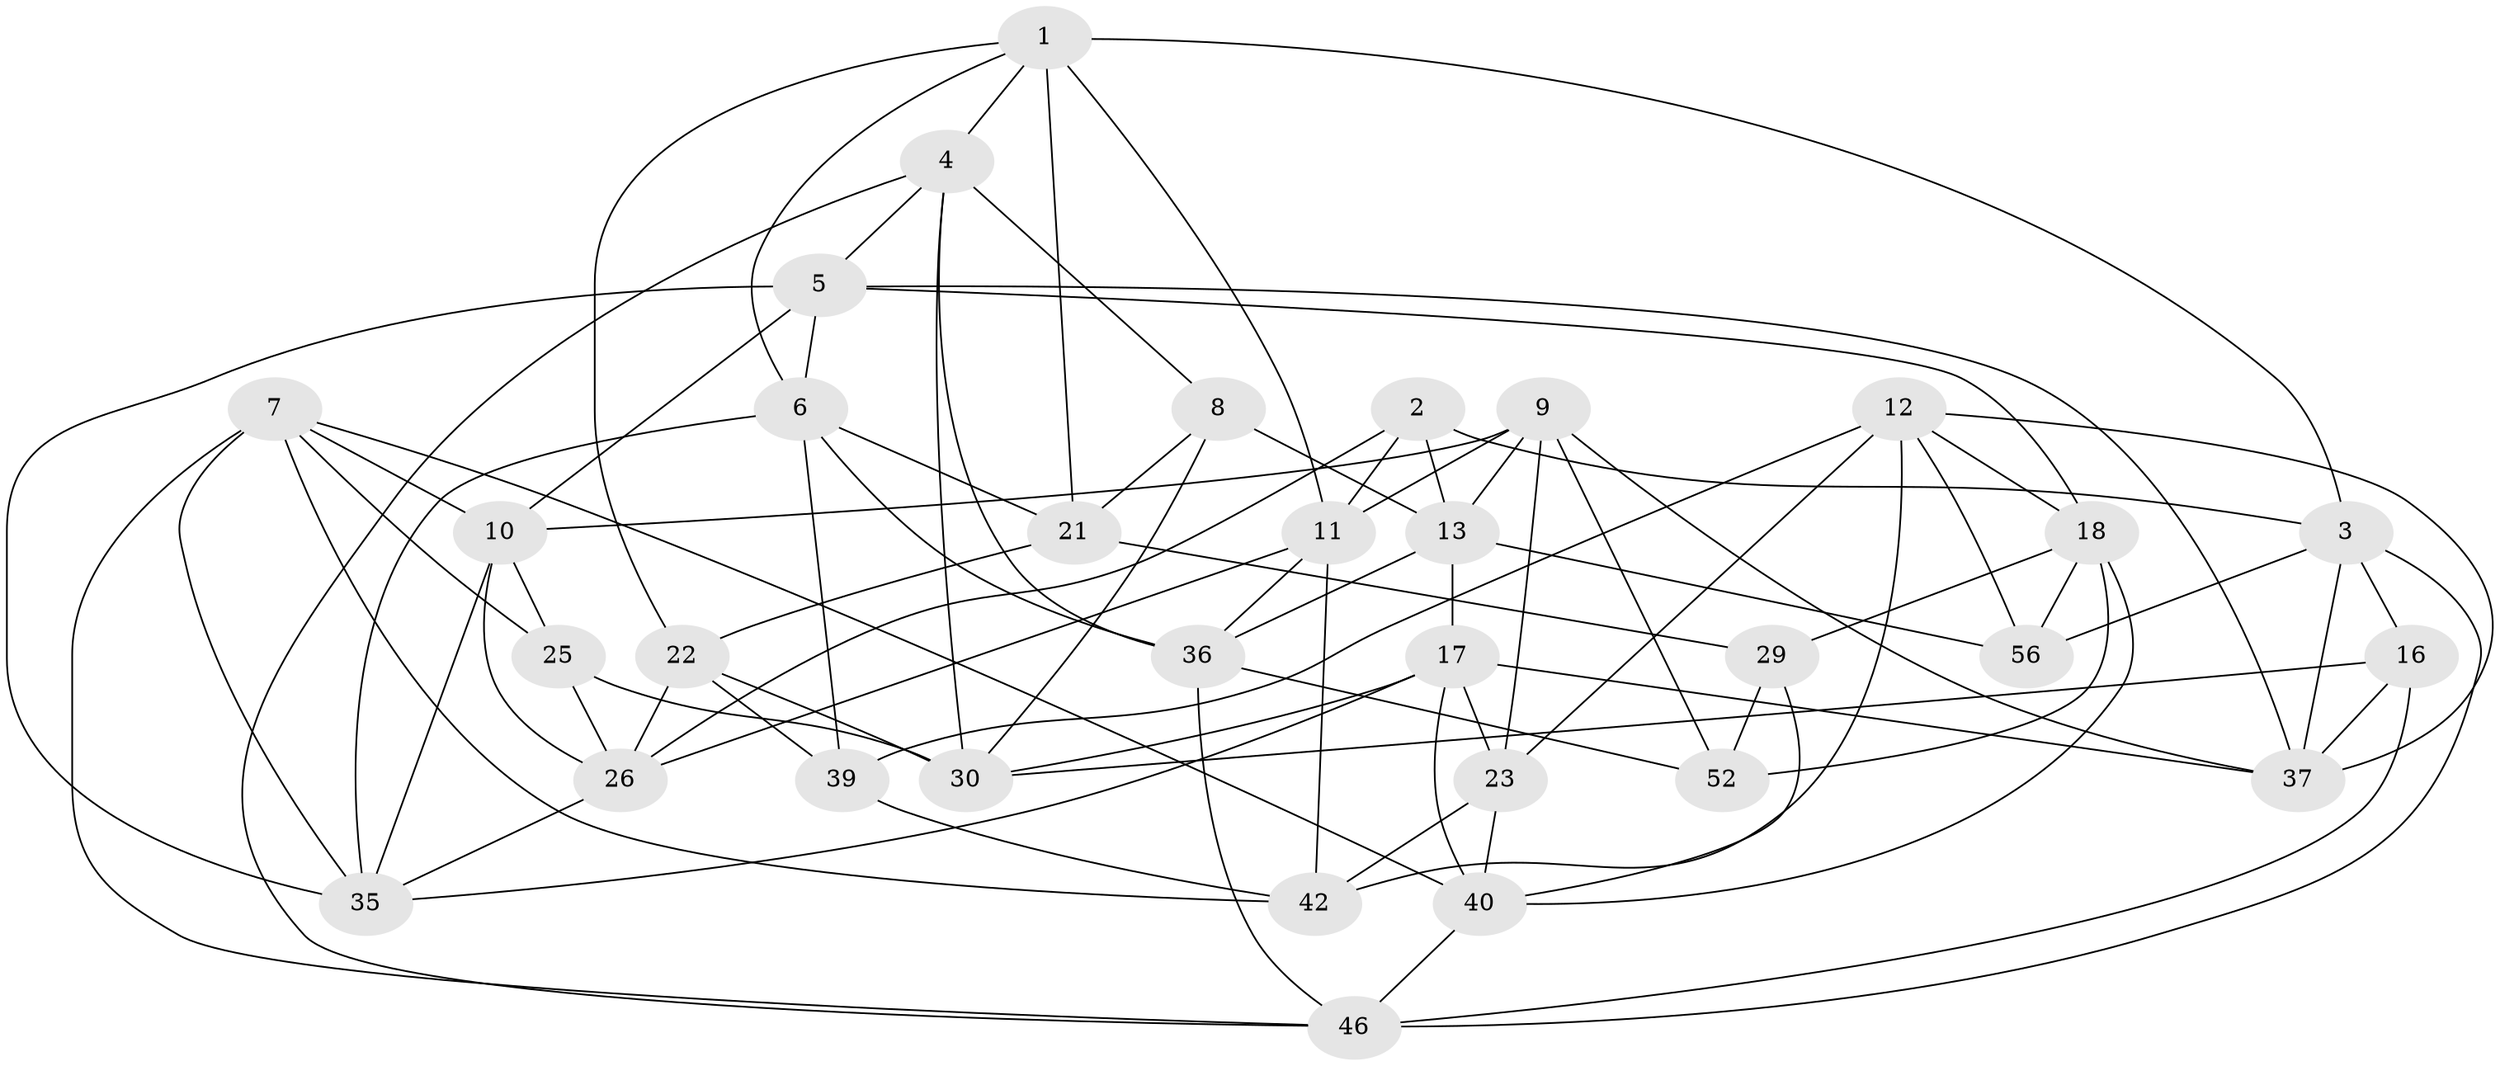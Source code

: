 // Generated by graph-tools (version 1.1) at 2025/52/02/27/25 19:52:29]
// undirected, 32 vertices, 86 edges
graph export_dot {
graph [start="1"]
  node [color=gray90,style=filled];
  1 [super="+15"];
  2;
  3 [super="+19"];
  4 [super="+48"];
  5 [super="+32"];
  6 [super="+50"];
  7 [super="+28"];
  8;
  9 [super="+43"];
  10 [super="+31"];
  11 [super="+54"];
  12 [super="+33"];
  13 [super="+14"];
  16;
  17 [super="+20"];
  18 [super="+27"];
  21 [super="+24"];
  22 [super="+34"];
  23 [super="+44"];
  25;
  26 [super="+45"];
  29;
  30 [super="+38"];
  35 [super="+47"];
  36 [super="+49"];
  37 [super="+41"];
  39;
  40 [super="+51"];
  42 [super="+55"];
  46 [super="+53"];
  52;
  56;
  1 -- 11;
  1 -- 6;
  1 -- 4;
  1 -- 3;
  1 -- 21;
  1 -- 22;
  2 -- 26;
  2 -- 13;
  2 -- 3;
  2 -- 11;
  3 -- 16;
  3 -- 56;
  3 -- 46;
  3 -- 37;
  4 -- 30;
  4 -- 46;
  4 -- 8;
  4 -- 5;
  4 -- 36;
  5 -- 6;
  5 -- 37;
  5 -- 10;
  5 -- 18;
  5 -- 35;
  6 -- 39;
  6 -- 21;
  6 -- 36;
  6 -- 35;
  7 -- 40;
  7 -- 35;
  7 -- 25;
  7 -- 42;
  7 -- 46;
  7 -- 10;
  8 -- 21;
  8 -- 13;
  8 -- 30;
  9 -- 37;
  9 -- 23;
  9 -- 52;
  9 -- 10;
  9 -- 11;
  9 -- 13;
  10 -- 26;
  10 -- 25;
  10 -- 35;
  11 -- 42;
  11 -- 26;
  11 -- 36;
  12 -- 23;
  12 -- 39;
  12 -- 56;
  12 -- 37;
  12 -- 42;
  12 -- 18;
  13 -- 56;
  13 -- 36;
  13 -- 17;
  16 -- 46;
  16 -- 30;
  16 -- 37;
  17 -- 40;
  17 -- 35;
  17 -- 23;
  17 -- 30;
  17 -- 37;
  18 -- 40;
  18 -- 29;
  18 -- 56;
  18 -- 52;
  21 -- 29;
  21 -- 22 [weight=2];
  22 -- 39;
  22 -- 30;
  22 -- 26;
  23 -- 42 [weight=2];
  23 -- 40;
  25 -- 26;
  25 -- 30;
  26 -- 35;
  29 -- 52;
  29 -- 40;
  36 -- 46;
  36 -- 52;
  39 -- 42;
  40 -- 46;
}
